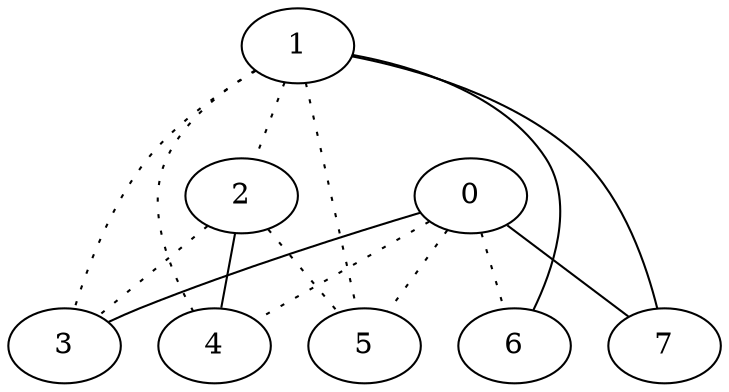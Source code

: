 graph {
a0[label=0];
a1[label=1];
a2[label=2];
a3[label=3];
a4[label=4];
a5[label=5];
a6[label=6];
a7[label=7];
a0 -- a3;
a0 -- a4 [style=dotted];
a0 -- a5 [style=dotted];
a0 -- a6 [style=dotted];
a0 -- a7;
a1 -- a2 [style=dotted];
a1 -- a3 [style=dotted];
a1 -- a4 [style=dotted];
a1 -- a5 [style=dotted];
a1 -- a6;
a1 -- a7;
a2 -- a3 [style=dotted];
a2 -- a4;
a2 -- a5 [style=dotted];
}
